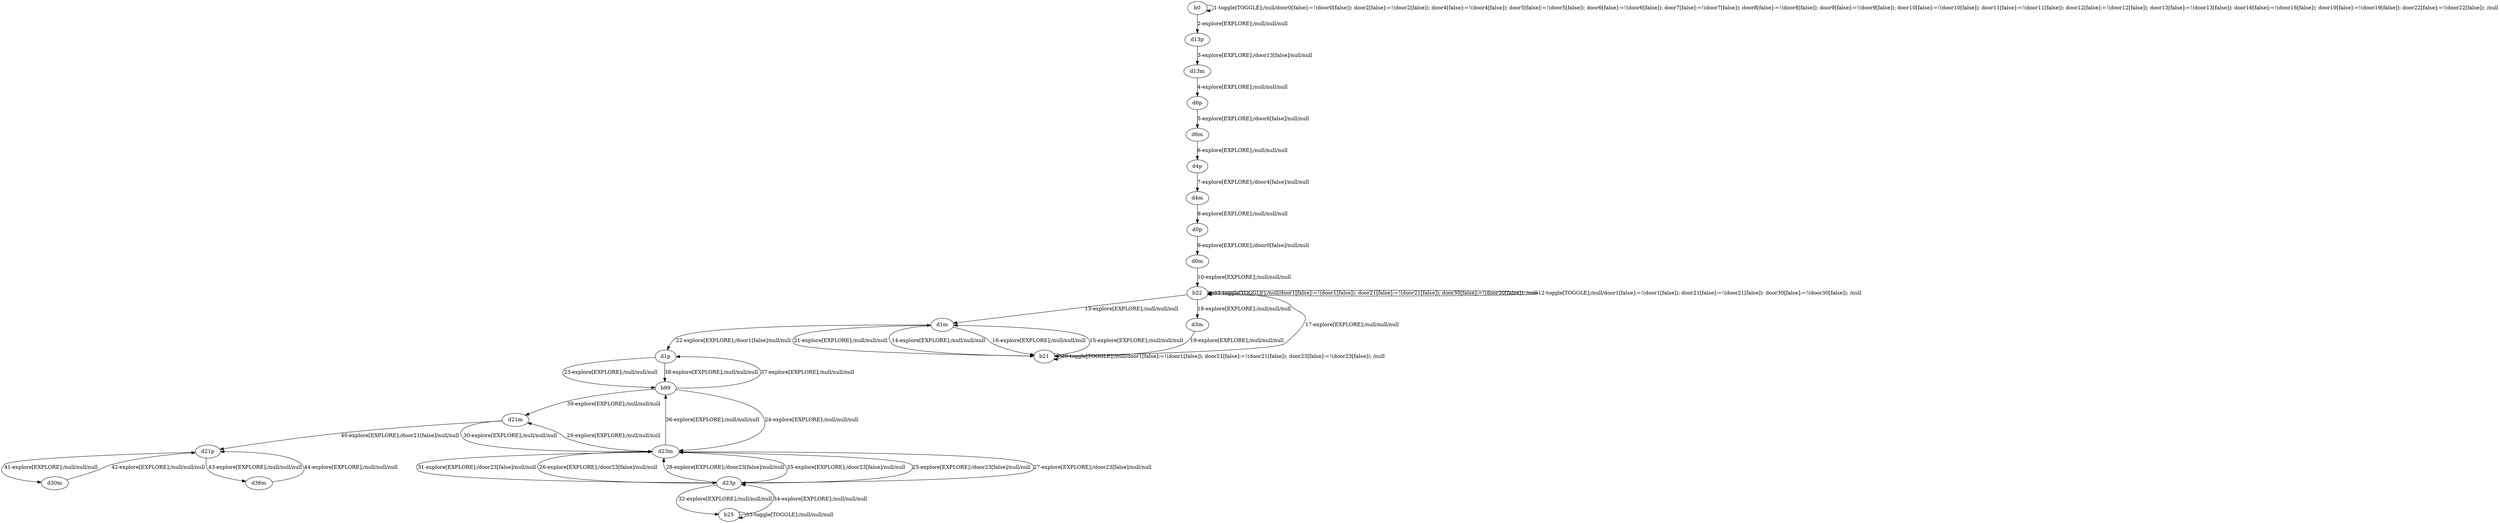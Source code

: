 # Total number of goals covered by this test: 1
# d36m --> d21p

digraph g {
"b0" -> "b0" [label = "1-toggle[TOGGLE];/null/door0[false]:=!(door0[false]); door2[false]:=!(door2[false]); door4[false]:=!(door4[false]); door5[false]:=!(door5[false]); door6[false]:=!(door6[false]); door7[false]:=!(door7[false]); door8[false]:=!(door8[false]); door9[false]:=!(door9[false]); door10[false]:=!(door10[false]); door11[false]:=!(door11[false]); door12[false]:=!(door12[false]); door13[false]:=!(door13[false]); door16[false]:=!(door16[false]); door19[false]:=!(door19[false]); door22[false]:=!(door22[false]); /null"];
"b0" -> "d13p" [label = "2-explore[EXPLORE];/null/null/null"];
"d13p" -> "d13m" [label = "3-explore[EXPLORE];/door13[false]/null/null"];
"d13m" -> "d6p" [label = "4-explore[EXPLORE];/null/null/null"];
"d6p" -> "d6m" [label = "5-explore[EXPLORE];/door6[false]/null/null"];
"d6m" -> "d4p" [label = "6-explore[EXPLORE];/null/null/null"];
"d4p" -> "d4m" [label = "7-explore[EXPLORE];/door4[false]/null/null"];
"d4m" -> "d0p" [label = "8-explore[EXPLORE];/null/null/null"];
"d0p" -> "d0m" [label = "9-explore[EXPLORE];/door0[false]/null/null"];
"d0m" -> "b22" [label = "10-explore[EXPLORE];/null/null/null"];
"b22" -> "b22" [label = "11-toggle[TOGGLE];/null/door1[false]:=!(door1[false]); door21[false]:=!(door21[false]); door30[false]:=!(door30[false]); /null"];
"b22" -> "b22" [label = "12-toggle[TOGGLE];/null/door1[false]:=!(door1[false]); door21[false]:=!(door21[false]); door30[false]:=!(door30[false]); /null"];
"b22" -> "d1m" [label = "13-explore[EXPLORE];/null/null/null"];
"d1m" -> "b21" [label = "14-explore[EXPLORE];/null/null/null"];
"b21" -> "d1m" [label = "15-explore[EXPLORE];/null/null/null"];
"d1m" -> "b21" [label = "16-explore[EXPLORE];/null/null/null"];
"b21" -> "b22" [label = "17-explore[EXPLORE];/null/null/null"];
"b22" -> "d3m" [label = "18-explore[EXPLORE];/null/null/null"];
"d3m" -> "b21" [label = "19-explore[EXPLORE];/null/null/null"];
"b21" -> "b21" [label = "20-toggle[TOGGLE];/null/door1[false]:=!(door1[false]); door21[false]:=!(door21[false]); door23[false]:=!(door23[false]); /null"];
"b21" -> "d1m" [label = "21-explore[EXPLORE];/null/null/null"];
"d1m" -> "d1p" [label = "22-explore[EXPLORE];/door1[false]/null/null"];
"d1p" -> "b99" [label = "23-explore[EXPLORE];/null/null/null"];
"b99" -> "d23m" [label = "24-explore[EXPLORE];/null/null/null"];
"d23m" -> "d23p" [label = "25-explore[EXPLORE];/door23[false]/null/null"];
"d23p" -> "d23m" [label = "26-explore[EXPLORE];/door23[false]/null/null"];
"d23m" -> "d23p" [label = "27-explore[EXPLORE];/door23[false]/null/null"];
"d23p" -> "d23m" [label = "28-explore[EXPLORE];/door23[false]/null/null"];
"d23m" -> "d21m" [label = "29-explore[EXPLORE];/null/null/null"];
"d21m" -> "d23m" [label = "30-explore[EXPLORE];/null/null/null"];
"d23m" -> "d23p" [label = "31-explore[EXPLORE];/door23[false]/null/null"];
"d23p" -> "b25" [label = "32-explore[EXPLORE];/null/null/null"];
"b25" -> "b25" [label = "33-toggle[TOGGLE];/null/null/null"];
"b25" -> "d23p" [label = "34-explore[EXPLORE];/null/null/null"];
"d23p" -> "d23m" [label = "35-explore[EXPLORE];/door23[false]/null/null"];
"d23m" -> "b99" [label = "36-explore[EXPLORE];/null/null/null"];
"b99" -> "d1p" [label = "37-explore[EXPLORE];/null/null/null"];
"d1p" -> "b99" [label = "38-explore[EXPLORE];/null/null/null"];
"b99" -> "d21m" [label = "39-explore[EXPLORE];/null/null/null"];
"d21m" -> "d21p" [label = "40-explore[EXPLORE];/door21[false]/null/null"];
"d21p" -> "d30m" [label = "41-explore[EXPLORE];/null/null/null"];
"d30m" -> "d21p" [label = "42-explore[EXPLORE];/null/null/null"];
"d21p" -> "d36m" [label = "43-explore[EXPLORE];/null/null/null"];
"d36m" -> "d21p" [label = "44-explore[EXPLORE];/null/null/null"];
}